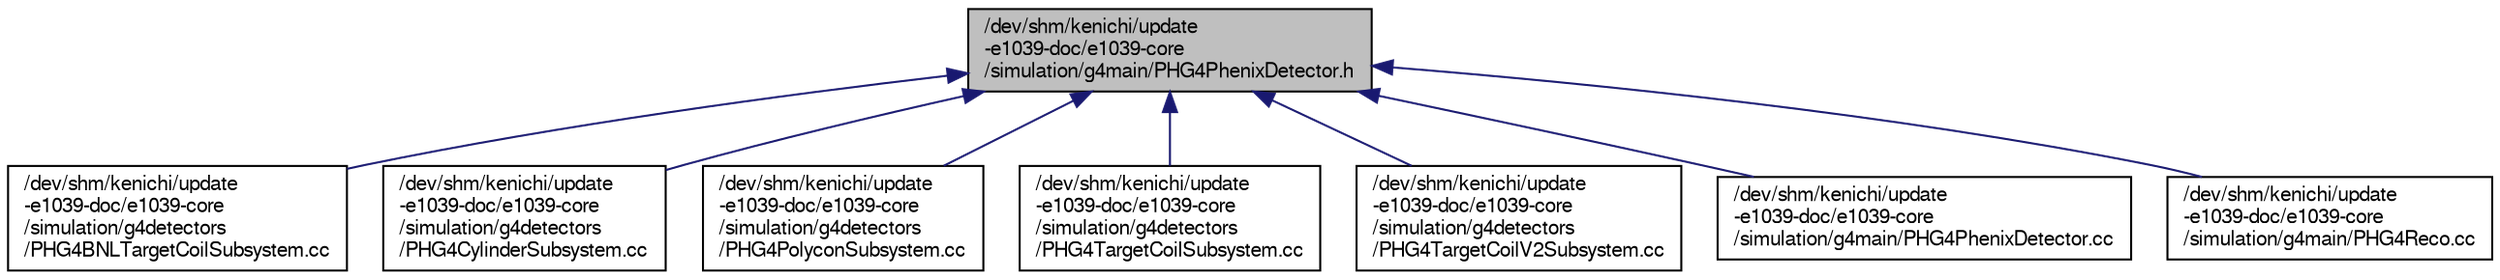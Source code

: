 digraph "/dev/shm/kenichi/update-e1039-doc/e1039-core/simulation/g4main/PHG4PhenixDetector.h"
{
  bgcolor="transparent";
  edge [fontname="FreeSans",fontsize="10",labelfontname="FreeSans",labelfontsize="10"];
  node [fontname="FreeSans",fontsize="10",shape=record];
  Node1 [label="/dev/shm/kenichi/update\l-e1039-doc/e1039-core\l/simulation/g4main/PHG4PhenixDetector.h",height=0.2,width=0.4,color="black", fillcolor="grey75", style="filled" fontcolor="black"];
  Node1 -> Node2 [dir="back",color="midnightblue",fontsize="10",style="solid",fontname="FreeSans"];
  Node2 [label="/dev/shm/kenichi/update\l-e1039-doc/e1039-core\l/simulation/g4detectors\l/PHG4BNLTargetCoilSubsystem.cc",height=0.2,width=0.4,color="black",URL="$d1/de4/PHG4BNLTargetCoilSubsystem_8cc.html"];
  Node1 -> Node3 [dir="back",color="midnightblue",fontsize="10",style="solid",fontname="FreeSans"];
  Node3 [label="/dev/shm/kenichi/update\l-e1039-doc/e1039-core\l/simulation/g4detectors\l/PHG4CylinderSubsystem.cc",height=0.2,width=0.4,color="black",URL="$df/df1/PHG4CylinderSubsystem_8cc.html"];
  Node1 -> Node4 [dir="back",color="midnightblue",fontsize="10",style="solid",fontname="FreeSans"];
  Node4 [label="/dev/shm/kenichi/update\l-e1039-doc/e1039-core\l/simulation/g4detectors\l/PHG4PolyconSubsystem.cc",height=0.2,width=0.4,color="black",URL="$dd/dc9/PHG4PolyconSubsystem_8cc.html"];
  Node1 -> Node5 [dir="back",color="midnightblue",fontsize="10",style="solid",fontname="FreeSans"];
  Node5 [label="/dev/shm/kenichi/update\l-e1039-doc/e1039-core\l/simulation/g4detectors\l/PHG4TargetCoilSubsystem.cc",height=0.2,width=0.4,color="black",URL="$df/de1/PHG4TargetCoilSubsystem_8cc.html"];
  Node1 -> Node6 [dir="back",color="midnightblue",fontsize="10",style="solid",fontname="FreeSans"];
  Node6 [label="/dev/shm/kenichi/update\l-e1039-doc/e1039-core\l/simulation/g4detectors\l/PHG4TargetCoilV2Subsystem.cc",height=0.2,width=0.4,color="black",URL="$d8/d58/PHG4TargetCoilV2Subsystem_8cc.html"];
  Node1 -> Node7 [dir="back",color="midnightblue",fontsize="10",style="solid",fontname="FreeSans"];
  Node7 [label="/dev/shm/kenichi/update\l-e1039-doc/e1039-core\l/simulation/g4main/PHG4PhenixDetector.cc",height=0.2,width=0.4,color="black",URL="$d9/d93/PHG4PhenixDetector_8cc.html"];
  Node1 -> Node8 [dir="back",color="midnightblue",fontsize="10",style="solid",fontname="FreeSans"];
  Node8 [label="/dev/shm/kenichi/update\l-e1039-doc/e1039-core\l/simulation/g4main/PHG4Reco.cc",height=0.2,width=0.4,color="black",URL="$d2/dcb/PHG4Reco_8cc.html"];
}
